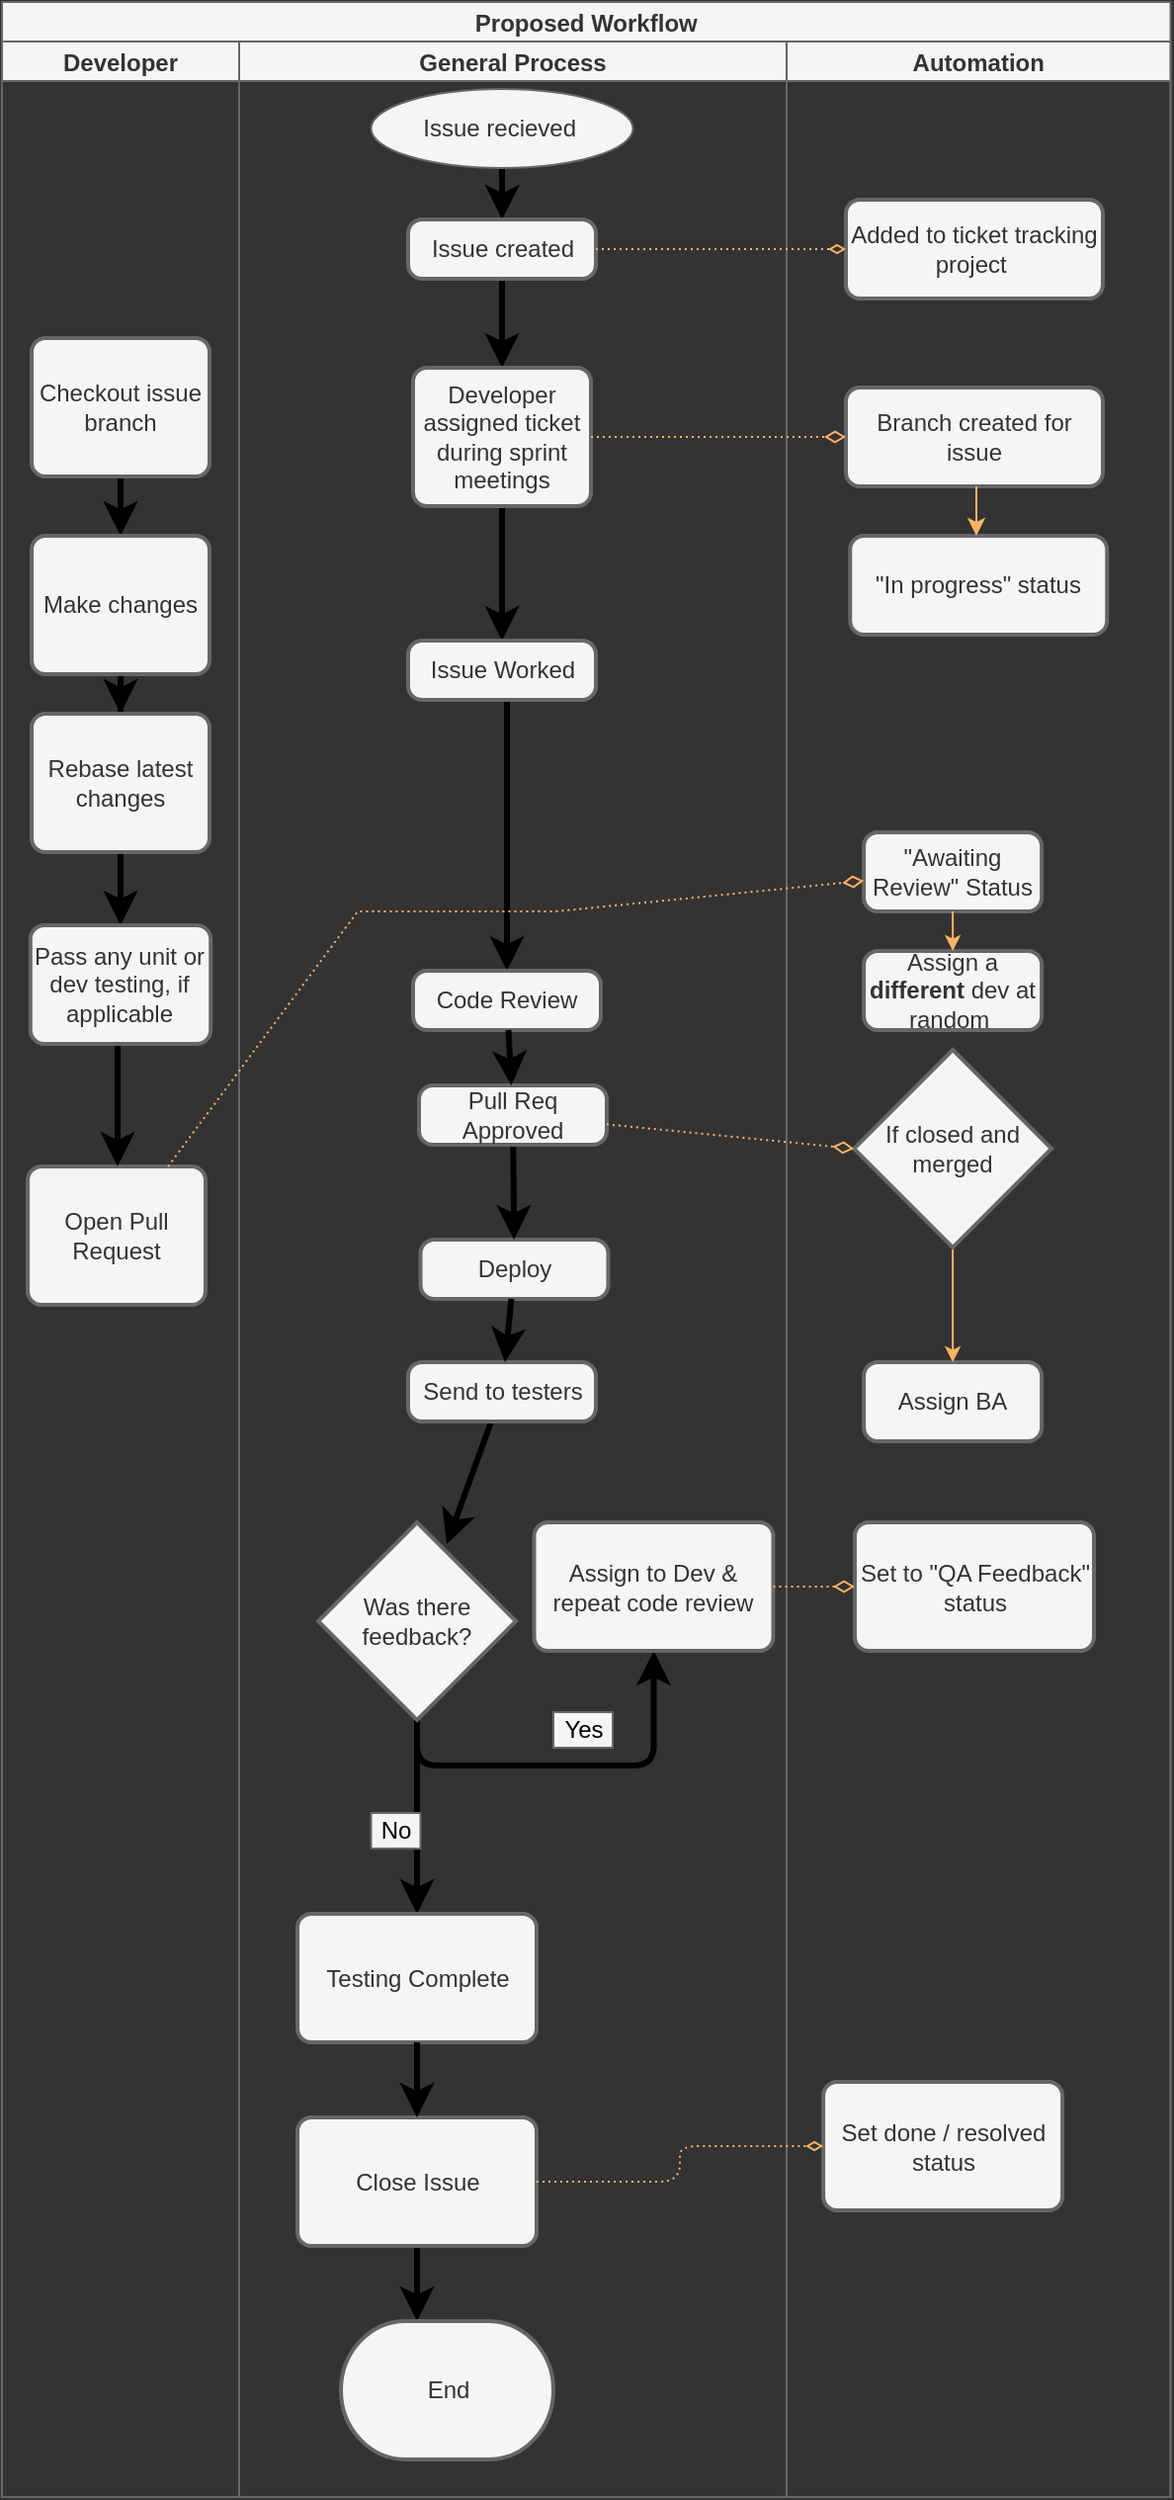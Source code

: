 <mxfile>
    <diagram id="kgpKYQtTHZ0yAKxKKP6v" name="Page-1">
        <mxGraphModel dx="1002" dy="910" grid="0" gridSize="10" guides="1" tooltips="1" connect="1" arrows="1" fold="1" page="1" pageScale="1" pageWidth="850" pageHeight="1100" background="#333333" math="0" shadow="0">
            <root>
                <mxCell id="0"/>
                <mxCell id="1" parent="0"/>
                <mxCell id="LS5ooxm_w9Ub8Mjmh8pY-5" value="Proposed Workflow" style="swimlane;childLayout=stackLayout;resizeParent=1;resizeParentMax=0;startSize=20;fillColor=#f5f5f5;fontColor=#333333;strokeColor=#666666;" parent="1" vertex="1">
                    <mxGeometry x="65" y="30" width="591.25" height="1262" as="geometry"/>
                </mxCell>
                <mxCell id="LS5ooxm_w9Ub8Mjmh8pY-6" value="Developer" style="swimlane;startSize=20;fillColor=#f5f5f5;fontColor=#333333;strokeColor=#666666;" parent="LS5ooxm_w9Ub8Mjmh8pY-5" vertex="1">
                    <mxGeometry y="20" width="120" height="1242" as="geometry"/>
                </mxCell>
                <mxCell id="LS5ooxm_w9Ub8Mjmh8pY-60" style="edgeStyle=orthogonalEdgeStyle;rounded=0;orthogonalLoop=1;jettySize=auto;html=1;strokeWidth=3;endArrow=classic;endFill=1;endSize=8;fillColor=#f5f5f5;strokeColor=#000000;" parent="LS5ooxm_w9Ub8Mjmh8pY-6" source="LS5ooxm_w9Ub8Mjmh8pY-47" target="LS5ooxm_w9Ub8Mjmh8pY-53" edge="1">
                    <mxGeometry relative="1" as="geometry"/>
                </mxCell>
                <mxCell id="LS5ooxm_w9Ub8Mjmh8pY-47" value="Checkout issue branch" style="rounded=1;whiteSpace=wrap;html=1;absoluteArcSize=1;arcSize=14;strokeWidth=2;fillColor=#f5f5f5;fontColor=#333333;strokeColor=#666666;" parent="LS5ooxm_w9Ub8Mjmh8pY-6" vertex="1">
                    <mxGeometry x="15" y="150" width="90" height="70" as="geometry"/>
                </mxCell>
                <mxCell id="LS5ooxm_w9Ub8Mjmh8pY-59" value="" style="edgeStyle=orthogonalEdgeStyle;rounded=0;orthogonalLoop=1;jettySize=auto;html=1;strokeWidth=3;endArrow=classic;endFill=1;endSize=8;fillColor=#f5f5f5;strokeColor=#000000;" parent="LS5ooxm_w9Ub8Mjmh8pY-6" source="LS5ooxm_w9Ub8Mjmh8pY-53" target="LS5ooxm_w9Ub8Mjmh8pY-58" edge="1">
                    <mxGeometry relative="1" as="geometry"/>
                </mxCell>
                <mxCell id="LS5ooxm_w9Ub8Mjmh8pY-53" value="Make changes" style="rounded=1;whiteSpace=wrap;html=1;absoluteArcSize=1;arcSize=14;strokeWidth=2;fillColor=#f5f5f5;fontColor=#333333;strokeColor=#666666;" parent="LS5ooxm_w9Ub8Mjmh8pY-6" vertex="1">
                    <mxGeometry x="15" y="250" width="90" height="70" as="geometry"/>
                </mxCell>
                <mxCell id="23" value="" style="edgeStyle=elbowEdgeStyle;html=1;fontColor=#E6E6E6;strokeWidth=3;endSize=8;fillColor=#f5f5f5;strokeColor=#000000;" edge="1" parent="LS5ooxm_w9Ub8Mjmh8pY-6" source="LS5ooxm_w9Ub8Mjmh8pY-58" target="22">
                    <mxGeometry relative="1" as="geometry"/>
                </mxCell>
                <mxCell id="LS5ooxm_w9Ub8Mjmh8pY-58" value="Rebase latest changes" style="rounded=1;whiteSpace=wrap;html=1;absoluteArcSize=1;arcSize=14;strokeWidth=2;fillColor=#f5f5f5;fontColor=#333333;strokeColor=#666666;" parent="LS5ooxm_w9Ub8Mjmh8pY-6" vertex="1">
                    <mxGeometry x="15" y="340" width="90" height="70" as="geometry"/>
                </mxCell>
                <mxCell id="LS5ooxm_w9Ub8Mjmh8pY-63" value="Open Pull Request" style="rounded=1;whiteSpace=wrap;html=1;absoluteArcSize=1;arcSize=14;strokeWidth=2;fillColor=#f5f5f5;fontColor=#333333;strokeColor=#666666;" parent="LS5ooxm_w9Ub8Mjmh8pY-6" vertex="1">
                    <mxGeometry x="13" y="569" width="90" height="70" as="geometry"/>
                </mxCell>
                <mxCell id="24" value="" style="edgeStyle=elbowEdgeStyle;html=1;fontColor=#E6E6E6;strokeWidth=3;endSize=8;fillColor=#f5f5f5;strokeColor=#000000;" edge="1" parent="LS5ooxm_w9Ub8Mjmh8pY-6" source="22" target="LS5ooxm_w9Ub8Mjmh8pY-63">
                    <mxGeometry relative="1" as="geometry"/>
                </mxCell>
                <mxCell id="22" value="Pass any unit or dev testing, if applicable" style="rounded=1;whiteSpace=wrap;html=1;absoluteArcSize=1;arcSize=14;strokeWidth=2;fillColor=#f5f5f5;fontColor=#333333;strokeColor=#666666;" vertex="1" parent="LS5ooxm_w9Ub8Mjmh8pY-6">
                    <mxGeometry x="14.38" y="447" width="91.25" height="60" as="geometry"/>
                </mxCell>
                <mxCell id="LS5ooxm_w9Ub8Mjmh8pY-7" value="General Process" style="swimlane;startSize=20;glass=0;strokeWidth=1;fillColor=#f5f5f5;fontColor=#333333;strokeColor=#666666;" parent="LS5ooxm_w9Ub8Mjmh8pY-5" vertex="1">
                    <mxGeometry x="120" y="20" width="277" height="1242" as="geometry"/>
                </mxCell>
                <mxCell id="LS5ooxm_w9Ub8Mjmh8pY-24" style="edgeStyle=orthogonalEdgeStyle;rounded=0;orthogonalLoop=1;jettySize=auto;html=1;entryX=0.5;entryY=0;entryDx=0;entryDy=0;endArrow=classic;endFill=1;endSize=8;strokeWidth=3;fillColor=#f5f5f5;strokeColor=#000000;" parent="LS5ooxm_w9Ub8Mjmh8pY-7" source="LS5ooxm_w9Ub8Mjmh8pY-14" target="LS5ooxm_w9Ub8Mjmh8pY-16" edge="1">
                    <mxGeometry relative="1" as="geometry"/>
                </mxCell>
                <mxCell id="LS5ooxm_w9Ub8Mjmh8pY-14" value="Issue recieved&amp;nbsp;" style="ellipse;whiteSpace=wrap;html=1;fillColor=#f5f5f5;fontColor=#333333;strokeColor=#666666;" parent="LS5ooxm_w9Ub8Mjmh8pY-7" vertex="1">
                    <mxGeometry x="66.75" y="24" width="132.5" height="40" as="geometry"/>
                </mxCell>
                <mxCell id="LS5ooxm_w9Ub8Mjmh8pY-27" style="edgeStyle=orthogonalEdgeStyle;rounded=0;orthogonalLoop=1;jettySize=auto;html=1;strokeWidth=3;endArrow=classic;endFill=1;endSize=8;fillColor=#f5f5f5;strokeColor=#000000;" parent="LS5ooxm_w9Ub8Mjmh8pY-7" source="LS5ooxm_w9Ub8Mjmh8pY-16" target="LS5ooxm_w9Ub8Mjmh8pY-18" edge="1">
                    <mxGeometry relative="1" as="geometry"/>
                </mxCell>
                <mxCell id="LS5ooxm_w9Ub8Mjmh8pY-16" value="Issue created" style="rounded=1;whiteSpace=wrap;html=1;absoluteArcSize=1;arcSize=14;strokeWidth=2;fillColor=#f5f5f5;fontColor=#333333;strokeColor=#666666;" parent="LS5ooxm_w9Ub8Mjmh8pY-7" vertex="1">
                    <mxGeometry x="85.5" y="90" width="95" height="30" as="geometry"/>
                </mxCell>
                <mxCell id="LS5ooxm_w9Ub8Mjmh8pY-28" style="edgeStyle=orthogonalEdgeStyle;rounded=0;orthogonalLoop=1;jettySize=auto;html=1;exitX=0.5;exitY=1;exitDx=0;exitDy=0;entryX=0.5;entryY=0;entryDx=0;entryDy=0;strokeWidth=3;endArrow=classic;endFill=1;endSize=8;fillColor=#f5f5f5;strokeColor=#000000;" parent="LS5ooxm_w9Ub8Mjmh8pY-7" source="LS5ooxm_w9Ub8Mjmh8pY-18" target="LS5ooxm_w9Ub8Mjmh8pY-19" edge="1">
                    <mxGeometry relative="1" as="geometry"/>
                </mxCell>
                <mxCell id="LS5ooxm_w9Ub8Mjmh8pY-18" value="Developer assigned ticket during sprint meetings" style="rounded=1;whiteSpace=wrap;html=1;absoluteArcSize=1;arcSize=14;strokeWidth=2;fillColor=#f5f5f5;fontColor=#333333;strokeColor=#666666;" parent="LS5ooxm_w9Ub8Mjmh8pY-7" vertex="1">
                    <mxGeometry x="88" y="165" width="90" height="70" as="geometry"/>
                </mxCell>
                <mxCell id="25" style="edgeStyle=elbowEdgeStyle;html=1;entryX=0.5;entryY=0;entryDx=0;entryDy=0;fontColor=#E6E6E6;strokeWidth=3;endSize=8;fillColor=#f5f5f5;strokeColor=#000000;" edge="1" parent="LS5ooxm_w9Ub8Mjmh8pY-7" source="LS5ooxm_w9Ub8Mjmh8pY-19" target="LS5ooxm_w9Ub8Mjmh8pY-71">
                    <mxGeometry relative="1" as="geometry"/>
                </mxCell>
                <mxCell id="LS5ooxm_w9Ub8Mjmh8pY-19" value="Issue Worked" style="rounded=1;whiteSpace=wrap;html=1;absoluteArcSize=1;arcSize=14;strokeWidth=2;fillColor=#f5f5f5;fontColor=#333333;strokeColor=#666666;" parent="LS5ooxm_w9Ub8Mjmh8pY-7" vertex="1">
                    <mxGeometry x="85.5" y="303" width="95" height="30" as="geometry"/>
                </mxCell>
                <mxCell id="LS5ooxm_w9Ub8Mjmh8pY-20" value="Deploy" style="rounded=1;whiteSpace=wrap;html=1;absoluteArcSize=1;arcSize=14;strokeWidth=2;fillColor=#f5f5f5;fontColor=#333333;strokeColor=#666666;" parent="LS5ooxm_w9Ub8Mjmh8pY-7" vertex="1">
                    <mxGeometry x="91.75" y="606" width="95" height="30" as="geometry"/>
                </mxCell>
                <mxCell id="LS5ooxm_w9Ub8Mjmh8pY-71" value="Code Review" style="rounded=1;whiteSpace=wrap;html=1;absoluteArcSize=1;arcSize=14;strokeWidth=2;fillColor=#f5f5f5;fontColor=#333333;strokeColor=#666666;" parent="LS5ooxm_w9Ub8Mjmh8pY-7" vertex="1">
                    <mxGeometry x="88" y="470" width="95" height="30" as="geometry"/>
                </mxCell>
                <mxCell id="4" value="" style="edgeStyle=none;html=1;strokeWidth=3;endSize=8;fillColor=#f5f5f5;strokeColor=#000000;entryX=0.65;entryY=0.11;entryDx=0;entryDy=0;entryPerimeter=0;" edge="1" parent="LS5ooxm_w9Ub8Mjmh8pY-7" source="LS5ooxm_w9Ub8Mjmh8pY-77" target="5">
                    <mxGeometry relative="1" as="geometry">
                        <mxPoint x="88.75" y="800" as="targetPoint"/>
                    </mxGeometry>
                </mxCell>
                <mxCell id="LS5ooxm_w9Ub8Mjmh8pY-77" value="Send to testers" style="rounded=1;whiteSpace=wrap;html=1;absoluteArcSize=1;arcSize=14;strokeWidth=2;fillColor=#f5f5f5;fontColor=#333333;strokeColor=#666666;" parent="LS5ooxm_w9Ub8Mjmh8pY-7" vertex="1">
                    <mxGeometry x="85.5" y="668" width="95" height="30" as="geometry"/>
                </mxCell>
                <mxCell id="LS5ooxm_w9Ub8Mjmh8pY-78" value="" style="edgeStyle=none;rounded=0;orthogonalLoop=1;jettySize=auto;html=1;strokeWidth=3;endArrow=classic;endFill=1;endSize=8;fillColor=#f5f5f5;strokeColor=#000000;" parent="LS5ooxm_w9Ub8Mjmh8pY-7" source="LS5ooxm_w9Ub8Mjmh8pY-20" target="LS5ooxm_w9Ub8Mjmh8pY-77" edge="1">
                    <mxGeometry relative="1" as="geometry"/>
                </mxCell>
                <mxCell id="LS5ooxm_w9Ub8Mjmh8pY-84" style="edgeStyle=none;rounded=0;orthogonalLoop=1;jettySize=auto;html=1;strokeWidth=3;endArrow=classic;endFill=1;endSize=8;fillColor=#f5f5f5;strokeColor=#000000;" parent="LS5ooxm_w9Ub8Mjmh8pY-7" source="LS5ooxm_w9Ub8Mjmh8pY-82" target="LS5ooxm_w9Ub8Mjmh8pY-20" edge="1">
                    <mxGeometry relative="1" as="geometry"/>
                </mxCell>
                <mxCell id="LS5ooxm_w9Ub8Mjmh8pY-82" value="Pull Req Approved" style="rounded=1;whiteSpace=wrap;html=1;absoluteArcSize=1;arcSize=14;strokeWidth=2;fillColor=#f5f5f5;fontColor=#333333;strokeColor=#666666;" parent="LS5ooxm_w9Ub8Mjmh8pY-7" vertex="1">
                    <mxGeometry x="91" y="528" width="95" height="30" as="geometry"/>
                </mxCell>
                <mxCell id="LS5ooxm_w9Ub8Mjmh8pY-83" value="" style="edgeStyle=none;rounded=0;orthogonalLoop=1;jettySize=auto;html=1;strokeWidth=3;endArrow=classic;endFill=1;endSize=8;fillColor=#f5f5f5;strokeColor=#000000;" parent="LS5ooxm_w9Ub8Mjmh8pY-7" source="LS5ooxm_w9Ub8Mjmh8pY-71" target="LS5ooxm_w9Ub8Mjmh8pY-82" edge="1">
                    <mxGeometry relative="1" as="geometry"/>
                </mxCell>
                <mxCell id="12" style="edgeStyle=elbowEdgeStyle;html=1;fontColor=#E6E6E6;entryX=0.5;entryY=1;entryDx=0;entryDy=0;strokeWidth=3;endSize=8;fillColor=#f5f5f5;strokeColor=#000000;" edge="1" parent="LS5ooxm_w9Ub8Mjmh8pY-7" source="5" target="11">
                    <mxGeometry relative="1" as="geometry">
                        <Array as="points">
                            <mxPoint x="152" y="872"/>
                        </Array>
                    </mxGeometry>
                </mxCell>
                <mxCell id="14" style="edgeStyle=elbowEdgeStyle;html=1;entryX=0.5;entryY=0;entryDx=0;entryDy=0;fontColor=#E6E6E6;exitX=0.5;exitY=1;exitDx=0;exitDy=0;exitPerimeter=0;strokeWidth=3;endSize=8;fillColor=#f5f5f5;strokeColor=#000000;" edge="1" parent="LS5ooxm_w9Ub8Mjmh8pY-7" source="5" target="13">
                    <mxGeometry relative="1" as="geometry"/>
                </mxCell>
                <mxCell id="5" value="Was there feedback?" style="strokeWidth=2;html=1;shape=mxgraph.flowchart.decision;whiteSpace=wrap;fillColor=#f5f5f5;fontColor=#333333;strokeColor=#666666;" vertex="1" parent="LS5ooxm_w9Ub8Mjmh8pY-7">
                    <mxGeometry x="40" y="749" width="100" height="100" as="geometry"/>
                </mxCell>
                <mxCell id="10" value="&lt;font color=&quot;#000000&quot;&gt;Yes&lt;/font&gt;" style="text;html=1;align=center;verticalAlign=middle;resizable=0;points=[];autosize=1;fillColor=#f5f5f5;fontColor=#333333;strokeColor=#666666;" vertex="1" parent="LS5ooxm_w9Ub8Mjmh8pY-7">
                    <mxGeometry x="159" y="845" width="30" height="18" as="geometry"/>
                </mxCell>
                <mxCell id="11" value="&lt;font&gt;Assign to Dev &amp;amp; repeat code review&lt;/font&gt;" style="rounded=1;whiteSpace=wrap;html=1;absoluteArcSize=1;arcSize=14;strokeWidth=2;fillColor=#f5f5f5;fontColor=#333333;strokeColor=#666666;" vertex="1" parent="LS5ooxm_w9Ub8Mjmh8pY-7">
                    <mxGeometry x="149.25" y="749" width="121" height="65" as="geometry"/>
                </mxCell>
                <mxCell id="13" value="&lt;font&gt;Testing Complete&lt;/font&gt;" style="rounded=1;whiteSpace=wrap;html=1;absoluteArcSize=1;arcSize=14;strokeWidth=2;fillColor=#f5f5f5;fontColor=#333333;strokeColor=#666666;" vertex="1" parent="LS5ooxm_w9Ub8Mjmh8pY-7">
                    <mxGeometry x="29.5" y="947" width="121" height="65" as="geometry"/>
                </mxCell>
                <mxCell id="15" value="&lt;font color=&quot;#000000&quot;&gt;No&lt;/font&gt;" style="text;html=1;align=center;verticalAlign=middle;resizable=0;points=[];autosize=1;fillColor=#f5f5f5;fontColor=#333333;strokeColor=#666666;" vertex="1" parent="LS5ooxm_w9Ub8Mjmh8pY-7">
                    <mxGeometry x="66.75" y="896" width="25" height="18" as="geometry"/>
                </mxCell>
                <mxCell id="27" style="edgeStyle=elbowEdgeStyle;html=1;exitX=0.5;exitY=1;exitDx=0;exitDy=0;fontColor=#E6E6E6;strokeWidth=3;endSize=8;fillColor=#f5f5f5;strokeColor=#000000;" edge="1" parent="LS5ooxm_w9Ub8Mjmh8pY-7" source="16" target="LS5ooxm_w9Ub8Mjmh8pY-23">
                    <mxGeometry relative="1" as="geometry"/>
                </mxCell>
                <mxCell id="16" value="&lt;font&gt;Close Issue&lt;/font&gt;" style="rounded=1;whiteSpace=wrap;html=1;absoluteArcSize=1;arcSize=14;strokeWidth=2;fillColor=#f5f5f5;fontColor=#333333;strokeColor=#666666;" vertex="1" parent="LS5ooxm_w9Ub8Mjmh8pY-7">
                    <mxGeometry x="29.5" y="1050" width="121" height="65" as="geometry"/>
                </mxCell>
                <mxCell id="17" value="" style="edgeStyle=elbowEdgeStyle;html=1;fontColor=#E6E6E6;strokeWidth=3;endSize=8;fillColor=#f5f5f5;strokeColor=#000000;" edge="1" parent="LS5ooxm_w9Ub8Mjmh8pY-7" source="13" target="16">
                    <mxGeometry relative="1" as="geometry"/>
                </mxCell>
                <mxCell id="LS5ooxm_w9Ub8Mjmh8pY-23" value="End" style="strokeWidth=2;html=1;shape=mxgraph.flowchart.terminator;whiteSpace=wrap;glass=0;fillColor=#f5f5f5;fontColor=#333333;strokeColor=#666666;" parent="LS5ooxm_w9Ub8Mjmh8pY-7" vertex="1">
                    <mxGeometry x="51.5" y="1153" width="107.5" height="70" as="geometry"/>
                </mxCell>
                <mxCell id="LS5ooxm_w9Ub8Mjmh8pY-9" value="Automation" style="swimlane;startSize=20;fillColor=#f5f5f5;fontColor=#333333;strokeColor=#666666;" parent="LS5ooxm_w9Ub8Mjmh8pY-5" vertex="1">
                    <mxGeometry x="397" y="20" width="194.25" height="1242" as="geometry">
                        <mxRectangle x="330.94" y="20" width="40" height="1160" as="alternateBounds"/>
                    </mxGeometry>
                </mxCell>
                <mxCell id="LS5ooxm_w9Ub8Mjmh8pY-11" value="Added to ticket tracking project&amp;nbsp;" style="rounded=1;whiteSpace=wrap;html=1;absoluteArcSize=1;arcSize=14;strokeWidth=2;fillColor=#f5f5f5;fontColor=#333333;strokeColor=#666666;" parent="LS5ooxm_w9Ub8Mjmh8pY-9" vertex="1">
                    <mxGeometry x="30" y="80" width="130" height="50" as="geometry"/>
                </mxCell>
                <mxCell id="LS5ooxm_w9Ub8Mjmh8pY-46" value="Branch created for issue" style="rounded=1;whiteSpace=wrap;html=1;absoluteArcSize=1;arcSize=14;strokeWidth=2;fillColor=#f5f5f5;fontColor=#333333;strokeColor=#666666;" parent="LS5ooxm_w9Ub8Mjmh8pY-9" vertex="1">
                    <mxGeometry x="30" y="175" width="130" height="50" as="geometry"/>
                </mxCell>
                <mxCell id="LS5ooxm_w9Ub8Mjmh8pY-66" value="&quot;Awaiting Review&quot; Status" style="rounded=1;whiteSpace=wrap;html=1;absoluteArcSize=1;arcSize=14;strokeWidth=2;shadow=0;glass=0;fillColor=#f5f5f5;fontColor=#333333;strokeColor=#666666;" parent="LS5ooxm_w9Ub8Mjmh8pY-9" vertex="1">
                    <mxGeometry x="39.06" y="400" width="90" height="40" as="geometry"/>
                </mxCell>
                <mxCell id="LS5ooxm_w9Ub8Mjmh8pY-69" value="Assign a &lt;b&gt;different&lt;/b&gt; dev at random&amp;nbsp;" style="rounded=1;whiteSpace=wrap;html=1;absoluteArcSize=1;arcSize=14;strokeWidth=2;shadow=0;glass=0;fillColor=#f5f5f5;fontColor=#333333;strokeColor=#666666;" parent="LS5ooxm_w9Ub8Mjmh8pY-9" vertex="1">
                    <mxGeometry x="39.06" y="460" width="90" height="40" as="geometry"/>
                </mxCell>
                <mxCell id="LS5ooxm_w9Ub8Mjmh8pY-70" value="" style="edgeStyle=none;rounded=0;orthogonalLoop=1;jettySize=auto;html=1;strokeWidth=1;endArrow=classic;endFill=1;endSize=5;fillColor=#f5f5f5;strokeColor=#FFB366;" parent="LS5ooxm_w9Ub8Mjmh8pY-9" source="LS5ooxm_w9Ub8Mjmh8pY-66" target="LS5ooxm_w9Ub8Mjmh8pY-69" edge="1">
                    <mxGeometry relative="1" as="geometry"/>
                </mxCell>
                <mxCell id="LS5ooxm_w9Ub8Mjmh8pY-94" value="Assign BA" style="rounded=1;whiteSpace=wrap;html=1;absoluteArcSize=1;arcSize=14;strokeWidth=2;shadow=0;glass=0;fillColor=#f5f5f5;fontColor=#333333;strokeColor=#666666;" parent="LS5ooxm_w9Ub8Mjmh8pY-9" vertex="1">
                    <mxGeometry x="39.06" y="668" width="90" height="40" as="geometry"/>
                </mxCell>
                <mxCell id="LS5ooxm_w9Ub8Mjmh8pY-96" style="edgeStyle=none;rounded=0;orthogonalLoop=1;jettySize=auto;html=1;entryX=0.5;entryY=0;entryDx=0;entryDy=0;strokeWidth=1;endArrow=classic;endFill=1;endSize=5;startSize=3;fillColor=#f5f5f5;strokeColor=#FFB366;" parent="LS5ooxm_w9Ub8Mjmh8pY-9" source="LS5ooxm_w9Ub8Mjmh8pY-95" target="LS5ooxm_w9Ub8Mjmh8pY-94" edge="1">
                    <mxGeometry relative="1" as="geometry"/>
                </mxCell>
                <mxCell id="LS5ooxm_w9Ub8Mjmh8pY-95" value="If closed and merged" style="strokeWidth=2;html=1;shape=mxgraph.flowchart.decision;whiteSpace=wrap;shadow=0;glass=0;fillColor=#f5f5f5;fontColor=#333333;strokeColor=#666666;" parent="LS5ooxm_w9Ub8Mjmh8pY-9" vertex="1">
                    <mxGeometry x="34.06" y="510" width="100" height="100" as="geometry"/>
                </mxCell>
                <mxCell id="20" value="&lt;span style=&quot;&quot;&gt;Set done / resolved status&lt;/span&gt;" style="rounded=1;whiteSpace=wrap;html=1;absoluteArcSize=1;arcSize=14;strokeWidth=2;fillColor=#f5f5f5;fontColor=#333333;strokeColor=#666666;" vertex="1" parent="LS5ooxm_w9Ub8Mjmh8pY-9">
                    <mxGeometry x="18.56" y="1032" width="121" height="65" as="geometry"/>
                </mxCell>
                <mxCell id="30" value="&lt;font&gt;Set to &quot;QA Feedback&quot; status&lt;/font&gt;" style="rounded=1;whiteSpace=wrap;html=1;absoluteArcSize=1;arcSize=14;strokeWidth=2;fillColor=#f5f5f5;fontColor=#333333;strokeColor=#666666;" vertex="1" parent="LS5ooxm_w9Ub8Mjmh8pY-9">
                    <mxGeometry x="34.5" y="749" width="121" height="65" as="geometry"/>
                </mxCell>
                <mxCell id="32" value="&quot;In progress&quot; status" style="rounded=1;whiteSpace=wrap;html=1;absoluteArcSize=1;arcSize=14;strokeWidth=2;fillColor=#f5f5f5;fontColor=#333333;strokeColor=#666666;" vertex="1" parent="LS5ooxm_w9Ub8Mjmh8pY-9">
                    <mxGeometry x="32.13" y="250" width="130" height="50" as="geometry"/>
                </mxCell>
                <mxCell id="33" value="" style="edgeStyle=elbowEdgeStyle;html=1;fontColor=#E6E6E6;fillColor=#f5f5f5;strokeColor=#FFB366;strokeWidth=1;" edge="1" parent="LS5ooxm_w9Ub8Mjmh8pY-9" source="LS5ooxm_w9Ub8Mjmh8pY-46" target="32">
                    <mxGeometry relative="1" as="geometry"/>
                </mxCell>
                <mxCell id="LS5ooxm_w9Ub8Mjmh8pY-17" style="edgeStyle=orthogonalEdgeStyle;rounded=0;orthogonalLoop=1;jettySize=auto;html=1;entryX=0;entryY=0.5;entryDx=0;entryDy=0;endArrow=diamondThin;endFill=0;dashed=1;dashPattern=1 2;strokeWidth=1;startArrow=none;startFill=0;fillColor=#f5f5f5;strokeColor=#FFB366;" parent="LS5ooxm_w9Ub8Mjmh8pY-5" source="LS5ooxm_w9Ub8Mjmh8pY-16" target="LS5ooxm_w9Ub8Mjmh8pY-11" edge="1">
                    <mxGeometry relative="1" as="geometry"/>
                </mxCell>
                <mxCell id="LS5ooxm_w9Ub8Mjmh8pY-68" style="edgeStyle=none;rounded=0;orthogonalLoop=1;jettySize=auto;html=1;dashed=1;dashPattern=1 2;strokeWidth=1;endArrow=diamondThin;endFill=0;endSize=8;startArrow=none;startFill=0;fillColor=#f5f5f5;strokeColor=#FFB366;" parent="LS5ooxm_w9Ub8Mjmh8pY-5" source="LS5ooxm_w9Ub8Mjmh8pY-63" target="LS5ooxm_w9Ub8Mjmh8pY-66" edge="1">
                    <mxGeometry relative="1" as="geometry">
                        <Array as="points">
                            <mxPoint x="180" y="460"/>
                            <mxPoint x="280" y="460"/>
                        </Array>
                    </mxGeometry>
                </mxCell>
                <mxCell id="LS5ooxm_w9Ub8Mjmh8pY-88" value="" style="edgeStyle=none;rounded=0;orthogonalLoop=1;jettySize=auto;html=1;strokeWidth=1;endArrow=diamondThin;endFill=0;endSize=8;dashed=1;dashPattern=1 2;entryX=0;entryY=0.5;entryDx=0;entryDy=0;entryPerimeter=0;startArrow=none;startFill=0;fillColor=#f5f5f5;strokeColor=#FFB366;" parent="LS5ooxm_w9Ub8Mjmh8pY-5" source="LS5ooxm_w9Ub8Mjmh8pY-82" target="LS5ooxm_w9Ub8Mjmh8pY-95" edge="1">
                    <mxGeometry relative="1" as="geometry">
                        <mxPoint x="367.5" y="555" as="targetPoint"/>
                    </mxGeometry>
                </mxCell>
                <mxCell id="21" value="" style="edgeStyle=elbowEdgeStyle;html=1;fontColor=#E6E6E6;endArrow=diamondThin;endFill=0;dashed=1;dashPattern=1 2;strokeWidth=1;startArrow=none;startFill=0;fillColor=#f5f5f5;strokeColor=#FFB366;" edge="1" parent="LS5ooxm_w9Ub8Mjmh8pY-5" source="16" target="20">
                    <mxGeometry relative="1" as="geometry"/>
                </mxCell>
                <mxCell id="31" value="" style="edgeStyle=elbowEdgeStyle;html=1;fontColor=#E6E6E6;endArrow=diamondThin;endFill=0;endSize=8;dashed=1;dashPattern=1 2;strokeWidth=1;startArrow=none;startFill=0;fillColor=#f5f5f5;strokeColor=#FFB366;" edge="1" parent="LS5ooxm_w9Ub8Mjmh8pY-5" source="11" target="30">
                    <mxGeometry relative="1" as="geometry"/>
                </mxCell>
                <mxCell id="35" style="edgeStyle=elbowEdgeStyle;html=1;fontColor=#E6E6E6;endArrow=diamondThin;endFill=0;startSize=3;endSize=8;strokeWidth=1;dashed=1;dashPattern=1 2;startArrow=none;startFill=0;fillColor=#f5f5f5;strokeColor=#FFB366;" edge="1" parent="LS5ooxm_w9Ub8Mjmh8pY-5" source="LS5ooxm_w9Ub8Mjmh8pY-18" target="LS5ooxm_w9Ub8Mjmh8pY-46">
                    <mxGeometry relative="1" as="geometry"/>
                </mxCell>
            </root>
        </mxGraphModel>
    </diagram>
</mxfile>